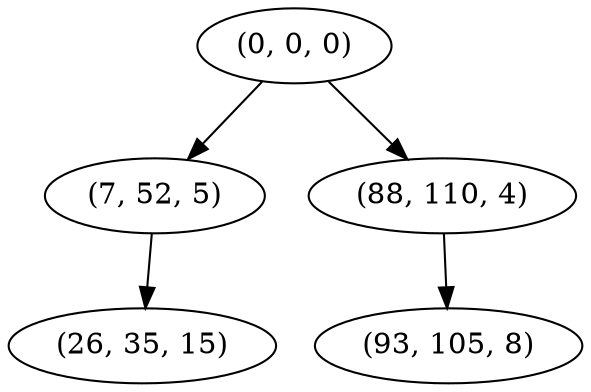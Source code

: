 digraph tree {
    "(0, 0, 0)";
    "(7, 52, 5)";
    "(26, 35, 15)";
    "(88, 110, 4)";
    "(93, 105, 8)";
    "(0, 0, 0)" -> "(7, 52, 5)";
    "(0, 0, 0)" -> "(88, 110, 4)";
    "(7, 52, 5)" -> "(26, 35, 15)";
    "(88, 110, 4)" -> "(93, 105, 8)";
}

